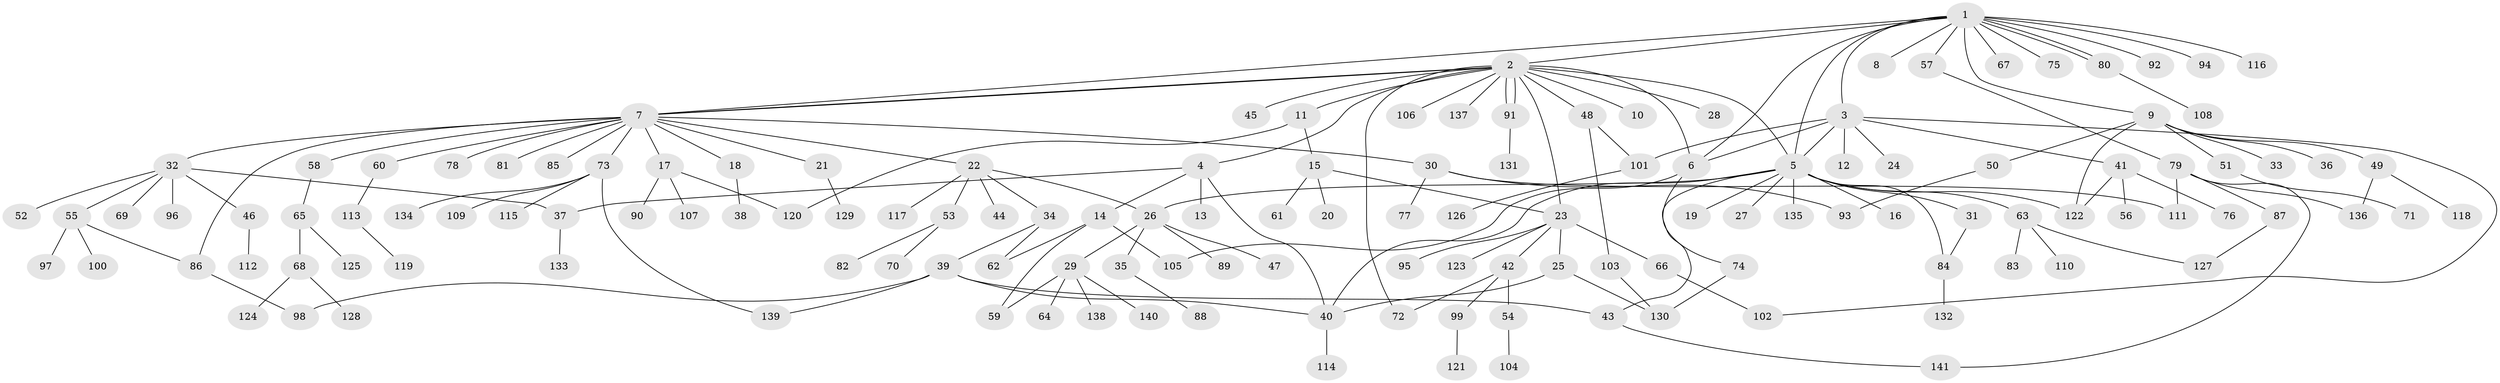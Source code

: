 // coarse degree distribution, {13: 0.018018018018018018, 16: 0.009009009009009009, 10: 0.009009009009009009, 5: 0.04504504504504504, 20: 0.009009009009009009, 1: 0.5315315315315315, 8: 0.018018018018018018, 4: 0.036036036036036036, 3: 0.0990990990990991, 2: 0.1981981981981982, 6: 0.018018018018018018, 7: 0.009009009009009009}
// Generated by graph-tools (version 1.1) at 2025/51/02/27/25 19:51:56]
// undirected, 141 vertices, 175 edges
graph export_dot {
graph [start="1"]
  node [color=gray90,style=filled];
  1;
  2;
  3;
  4;
  5;
  6;
  7;
  8;
  9;
  10;
  11;
  12;
  13;
  14;
  15;
  16;
  17;
  18;
  19;
  20;
  21;
  22;
  23;
  24;
  25;
  26;
  27;
  28;
  29;
  30;
  31;
  32;
  33;
  34;
  35;
  36;
  37;
  38;
  39;
  40;
  41;
  42;
  43;
  44;
  45;
  46;
  47;
  48;
  49;
  50;
  51;
  52;
  53;
  54;
  55;
  56;
  57;
  58;
  59;
  60;
  61;
  62;
  63;
  64;
  65;
  66;
  67;
  68;
  69;
  70;
  71;
  72;
  73;
  74;
  75;
  76;
  77;
  78;
  79;
  80;
  81;
  82;
  83;
  84;
  85;
  86;
  87;
  88;
  89;
  90;
  91;
  92;
  93;
  94;
  95;
  96;
  97;
  98;
  99;
  100;
  101;
  102;
  103;
  104;
  105;
  106;
  107;
  108;
  109;
  110;
  111;
  112;
  113;
  114;
  115;
  116;
  117;
  118;
  119;
  120;
  121;
  122;
  123;
  124;
  125;
  126;
  127;
  128;
  129;
  130;
  131;
  132;
  133;
  134;
  135;
  136;
  137;
  138;
  139;
  140;
  141;
  1 -- 2;
  1 -- 3;
  1 -- 5;
  1 -- 6;
  1 -- 7;
  1 -- 8;
  1 -- 9;
  1 -- 57;
  1 -- 67;
  1 -- 75;
  1 -- 80;
  1 -- 80;
  1 -- 92;
  1 -- 94;
  1 -- 116;
  2 -- 4;
  2 -- 5;
  2 -- 6;
  2 -- 7;
  2 -- 7;
  2 -- 10;
  2 -- 11;
  2 -- 23;
  2 -- 28;
  2 -- 45;
  2 -- 48;
  2 -- 72;
  2 -- 91;
  2 -- 91;
  2 -- 106;
  2 -- 137;
  3 -- 5;
  3 -- 6;
  3 -- 12;
  3 -- 24;
  3 -- 41;
  3 -- 101;
  3 -- 102;
  4 -- 13;
  4 -- 14;
  4 -- 37;
  4 -- 40;
  5 -- 16;
  5 -- 19;
  5 -- 26;
  5 -- 27;
  5 -- 31;
  5 -- 40;
  5 -- 43;
  5 -- 63;
  5 -- 84;
  5 -- 122;
  5 -- 135;
  6 -- 74;
  6 -- 105;
  7 -- 17;
  7 -- 18;
  7 -- 21;
  7 -- 22;
  7 -- 30;
  7 -- 32;
  7 -- 58;
  7 -- 60;
  7 -- 73;
  7 -- 78;
  7 -- 81;
  7 -- 85;
  7 -- 86;
  9 -- 33;
  9 -- 36;
  9 -- 49;
  9 -- 50;
  9 -- 51;
  9 -- 122;
  11 -- 15;
  11 -- 120;
  14 -- 59;
  14 -- 62;
  14 -- 105;
  15 -- 20;
  15 -- 23;
  15 -- 61;
  17 -- 90;
  17 -- 107;
  17 -- 120;
  18 -- 38;
  21 -- 129;
  22 -- 26;
  22 -- 34;
  22 -- 44;
  22 -- 53;
  22 -- 117;
  23 -- 25;
  23 -- 42;
  23 -- 66;
  23 -- 95;
  23 -- 123;
  25 -- 40;
  25 -- 130;
  26 -- 29;
  26 -- 35;
  26 -- 47;
  26 -- 89;
  29 -- 59;
  29 -- 64;
  29 -- 138;
  29 -- 140;
  30 -- 77;
  30 -- 93;
  30 -- 111;
  31 -- 84;
  32 -- 37;
  32 -- 46;
  32 -- 52;
  32 -- 55;
  32 -- 69;
  32 -- 96;
  34 -- 39;
  34 -- 62;
  35 -- 88;
  37 -- 133;
  39 -- 40;
  39 -- 43;
  39 -- 98;
  39 -- 139;
  40 -- 114;
  41 -- 56;
  41 -- 76;
  41 -- 122;
  42 -- 54;
  42 -- 72;
  42 -- 99;
  43 -- 141;
  46 -- 112;
  48 -- 101;
  48 -- 103;
  49 -- 118;
  49 -- 136;
  50 -- 93;
  51 -- 71;
  53 -- 70;
  53 -- 82;
  54 -- 104;
  55 -- 86;
  55 -- 97;
  55 -- 100;
  57 -- 79;
  58 -- 65;
  60 -- 113;
  63 -- 83;
  63 -- 110;
  63 -- 127;
  65 -- 68;
  65 -- 125;
  66 -- 102;
  68 -- 124;
  68 -- 128;
  73 -- 109;
  73 -- 115;
  73 -- 134;
  73 -- 139;
  74 -- 130;
  79 -- 87;
  79 -- 111;
  79 -- 136;
  79 -- 141;
  80 -- 108;
  84 -- 132;
  86 -- 98;
  87 -- 127;
  91 -- 131;
  99 -- 121;
  101 -- 126;
  103 -- 130;
  113 -- 119;
}
